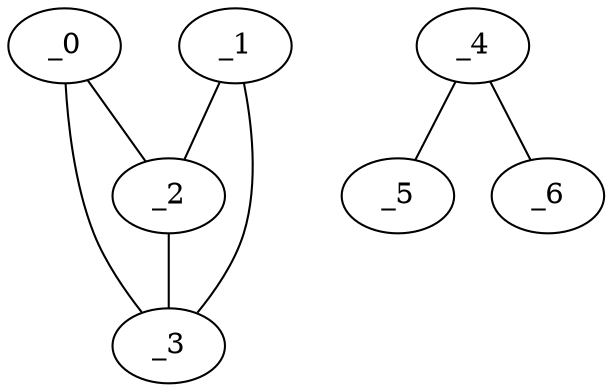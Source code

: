 graph EP1_0031 {
	_0	 [x="2.03395",
		y="3.22616"];
	_2	 [x="0.893681",
		y="0.226799"];
	_0 -- _2;
	_3	 [x="0.732796",
		y="2.73532"];
	_0 -- _3;
	_1	 [x="1.93901",
		y="1.00574"];
	_1 -- _2;
	_1 -- _3;
	_2 -- _3;
	_4	 [x="0.6",
		y="1.74"];
	_5	 [x="1.66195",
		y="1.55284"];
	_4 -- _5;
	_6	 [x="1.17199",
		y="1.47648"];
	_4 -- _6;
}
